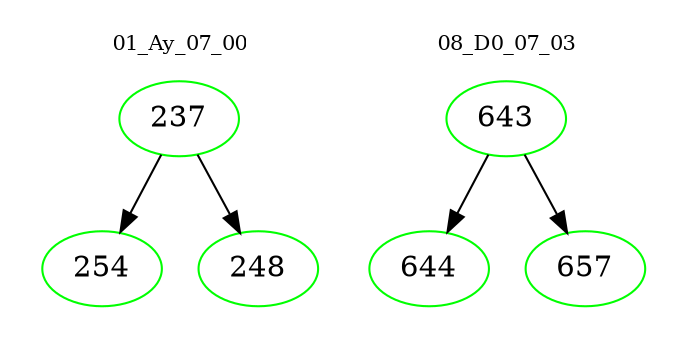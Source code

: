 digraph{
subgraph cluster_0 {
color = white
label = "01_Ay_07_00";
fontsize=10;
T0_237 [label="237", color="green"]
T0_237 -> T0_254 [color="black"]
T0_254 [label="254", color="green"]
T0_237 -> T0_248 [color="black"]
T0_248 [label="248", color="green"]
}
subgraph cluster_1 {
color = white
label = "08_D0_07_03";
fontsize=10;
T1_643 [label="643", color="green"]
T1_643 -> T1_644 [color="black"]
T1_644 [label="644", color="green"]
T1_643 -> T1_657 [color="black"]
T1_657 [label="657", color="green"]
}
}
